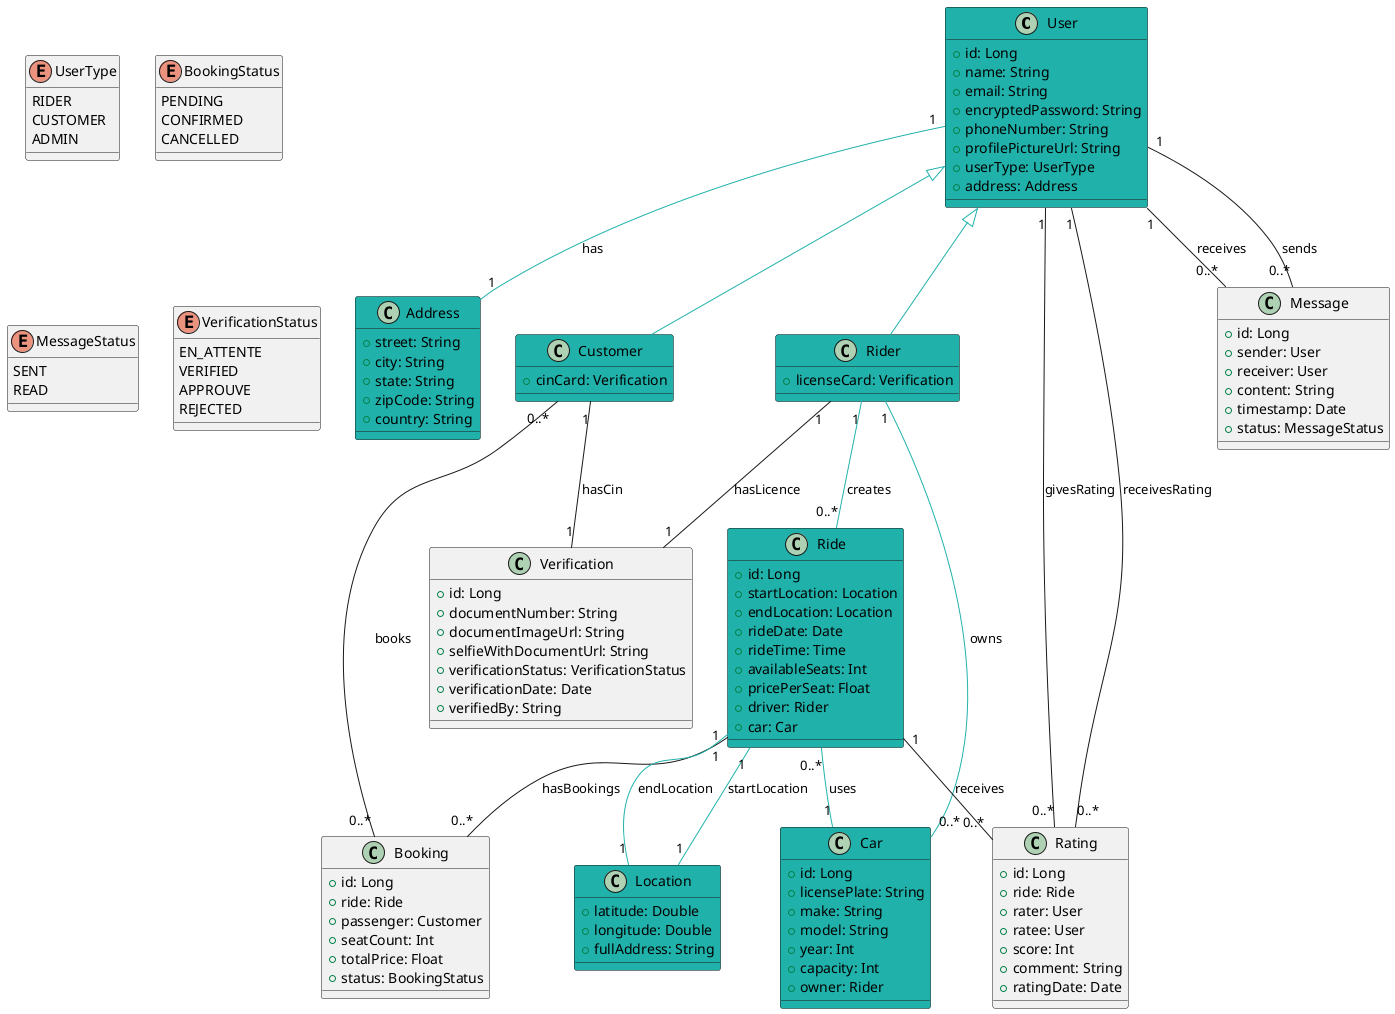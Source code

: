 @startuml
class User #LightSeaGreen {
  +id: Long
  +name: String
  +email: String
  +encryptedPassword: String
  +phoneNumber: String
  +profilePictureUrl: String
  +userType: UserType
  +address: Address
}

class Address #LightSeaGreen {
  +street: String
  +city: String
  +state: String
  +zipCode: String
  +country: String
}

class Location #LightSeaGreen {
  +latitude: Double
  +longitude: Double
  +fullAddress: String
}

class Rider #LightSeaGreen {
  +licenseCard: Verification
}

class Verification {
  +id: Long
  +documentNumber: String
  +documentImageUrl: String
  +selfieWithDocumentUrl: String
  +verificationStatus: VerificationStatus
  +verificationDate: Date
  +verifiedBy: String
}

class Customer #LightSeaGreen{
    +cinCard: Verification
}

class Car #LightSeaGreen{
  +id: Long
  +licensePlate: String
  +make: String
  +model: String
  +year: Int
  +capacity: Int
  +owner: Rider
}

class Ride #LightSeaGreen {
  +id: Long
  +startLocation: Location
  +endLocation: Location
  +rideDate: Date
  +rideTime: Time
  +availableSeats: Int
  +pricePerSeat: Float
  +driver: Rider
  +car: Car
}

class Booking {
  +id: Long
  +ride: Ride
  +passenger: Customer
  +seatCount: Int
  +totalPrice: Float
  +status: BookingStatus
}

class Rating {
  +id: Long
  +ride: Ride
  +rater: User
  +ratee: User
  +score: Int
  +comment: String
  +ratingDate: Date
}

class Message {
  +id: Long
  +sender: User
  +receiver: User
  +content: String
  +timestamp: Date
  +status: MessageStatus
}

enum UserType {
  RIDER
  CUSTOMER
  ADMIN
}

enum BookingStatus {
  PENDING
  CONFIRMED
  CANCELLED
}

enum MessageStatus {
  SENT
  READ
}

' Waiting for verification (initial state)
' Good detection by AI (automated status)
' Final approval by support team
' Rejected by support team or failed AI verification

enum VerificationStatus {
  EN_ATTENTE
  VERIFIED
  APPROUVE
  REJECTED
}

' Relationships
Customer "1" -- "1" Verification: hasCin
Rider "1" -- "1" Verification: hasLicence
User "1" -- "1" Address #LightSeaGreen: has

User <|-- Rider #LightSeaGreen
User <|-- Customer #LightSeaGreen
Rider "1" -- "0..*" Car #LightSeaGreen : owns
Rider "1" -- "0..*" Ride #LightSeaGreen : creates 
Ride "0..*" -- "1" Car #LightSeaGreen : uses
Ride "1" -- "0..*" Booking: hasBookings
Customer "0..*" -- "0..*" Booking: books
Ride "1" -- "0..*" Rating: receives
User "1" -- "0..*" Rating: givesRating
User "1" -- "0..*" Rating: receivesRating
User "1" -- "0..*" Message: sends
User "1" -- "0..*" Message: receives
Ride "1" -- "1" Location #LightSeaGreen : startLocation
Ride "1" -- "1" Location #LightSeaGreen : endLocation
@enduml
